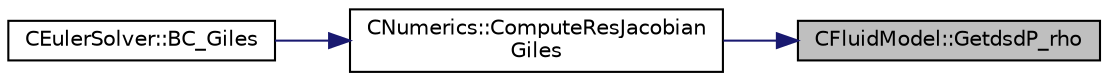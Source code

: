 digraph "CFluidModel::GetdsdP_rho"
{
 // LATEX_PDF_SIZE
  edge [fontname="Helvetica",fontsize="10",labelfontname="Helvetica",labelfontsize="10"];
  node [fontname="Helvetica",fontsize="10",shape=record];
  rankdir="RL";
  Node1 [label="CFluidModel::GetdsdP_rho",height=0.2,width=0.4,color="black", fillcolor="grey75", style="filled", fontcolor="black",tooltip="Get fluid entropy partial derivative."];
  Node1 -> Node2 [dir="back",color="midnightblue",fontsize="10",style="solid",fontname="Helvetica"];
  Node2 [label="CNumerics::ComputeResJacobian\lGiles",height=0.2,width=0.4,color="black", fillcolor="white", style="filled",URL="$classCNumerics.html#ac4a74c07d95849f1fb43554276ad6faf",tooltip="Computation of the flow Residual Jacobian Matrix for Non Reflecting BC."];
  Node2 -> Node3 [dir="back",color="midnightblue",fontsize="10",style="solid",fontname="Helvetica"];
  Node3 [label="CEulerSolver::BC_Giles",height=0.2,width=0.4,color="black", fillcolor="white", style="filled",URL="$classCEulerSolver.html#a40fad0a57e8dcba8a8f4d4fa8eab02f0",tooltip="Impose the boundary condition using characteristic recostruction."];
}

